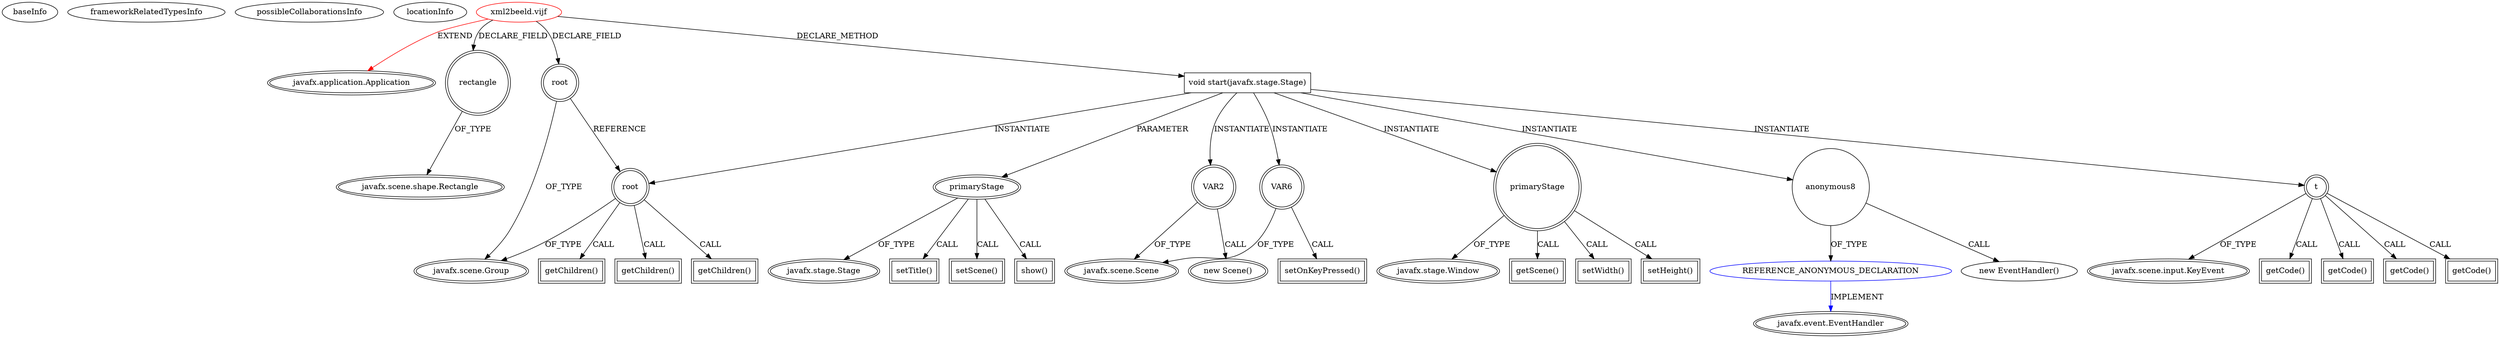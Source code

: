 digraph {
baseInfo[graphId=417,category="extension_graph",isAnonymous=false,possibleRelation=true]
frameworkRelatedTypesInfo[0="javafx.application.Application"]
possibleCollaborationsInfo[0="417~CLIENT_METHOD_DECLARATION-INSTANTIATION-~javafx.application.Application ~javafx.event.EventHandler ~false~true"]
locationInfo[projectName="Ellen102-cirkeltje",filePath="/Ellen102-cirkeltje/cirkeltje-master/src/xml2beeld/vijf.java",contextSignature="vijf",graphId="417"]
0[label="xml2beeld.vijf",vertexType="ROOT_CLIENT_CLASS_DECLARATION",isFrameworkType=false,color=red]
1[label="javafx.application.Application",vertexType="FRAMEWORK_CLASS_TYPE",isFrameworkType=true,peripheries=2]
2[label="rectangle",vertexType="FIELD_DECLARATION",isFrameworkType=true,peripheries=2,shape=circle]
3[label="javafx.scene.shape.Rectangle",vertexType="FRAMEWORK_CLASS_TYPE",isFrameworkType=true,peripheries=2]
4[label="root",vertexType="FIELD_DECLARATION",isFrameworkType=true,peripheries=2,shape=circle]
5[label="javafx.scene.Group",vertexType="FRAMEWORK_CLASS_TYPE",isFrameworkType=true,peripheries=2]
6[label="void start(javafx.stage.Stage)",vertexType="CLIENT_METHOD_DECLARATION",isFrameworkType=false,shape=box]
7[label="primaryStage",vertexType="PARAMETER_DECLARATION",isFrameworkType=true,peripheries=2]
8[label="javafx.stage.Stage",vertexType="FRAMEWORK_CLASS_TYPE",isFrameworkType=true,peripheries=2]
10[label="setTitle()",vertexType="INSIDE_CALL",isFrameworkType=true,peripheries=2,shape=box]
12[label="setScene()",vertexType="INSIDE_CALL",isFrameworkType=true,peripheries=2,shape=box]
14[label="VAR2",vertexType="VARIABLE_EXPRESION",isFrameworkType=true,peripheries=2,shape=circle]
15[label="javafx.scene.Scene",vertexType="FRAMEWORK_CLASS_TYPE",isFrameworkType=true,peripheries=2]
13[label="new Scene()",vertexType="CONSTRUCTOR_CALL",isFrameworkType=true,peripheries=2]
16[label="root",vertexType="VARIABLE_EXPRESION",isFrameworkType=true,peripheries=2,shape=circle]
17[label="getChildren()",vertexType="INSIDE_CALL",isFrameworkType=true,peripheries=2,shape=box]
20[label="getChildren()",vertexType="INSIDE_CALL",isFrameworkType=true,peripheries=2,shape=box]
22[label="getChildren()",vertexType="INSIDE_CALL",isFrameworkType=true,peripheries=2,shape=box]
23[label="VAR6",vertexType="VARIABLE_EXPRESION",isFrameworkType=true,peripheries=2,shape=circle]
24[label="setOnKeyPressed()",vertexType="INSIDE_CALL",isFrameworkType=true,peripheries=2,shape=box]
26[label="primaryStage",vertexType="VARIABLE_EXPRESION",isFrameworkType=true,peripheries=2,shape=circle]
28[label="javafx.stage.Window",vertexType="FRAMEWORK_CLASS_TYPE",isFrameworkType=true,peripheries=2]
27[label="getScene()",vertexType="INSIDE_CALL",isFrameworkType=true,peripheries=2,shape=box]
30[label="anonymous8",vertexType="VARIABLE_EXPRESION",isFrameworkType=false,shape=circle]
31[label="REFERENCE_ANONYMOUS_DECLARATION",vertexType="REFERENCE_ANONYMOUS_DECLARATION",isFrameworkType=false,color=blue]
32[label="javafx.event.EventHandler",vertexType="FRAMEWORK_INTERFACE_TYPE",isFrameworkType=true,peripheries=2]
29[label="new EventHandler()",vertexType="CONSTRUCTOR_CALL",isFrameworkType=false]
33[label="t",vertexType="VARIABLE_EXPRESION",isFrameworkType=true,peripheries=2,shape=circle]
35[label="javafx.scene.input.KeyEvent",vertexType="FRAMEWORK_CLASS_TYPE",isFrameworkType=true,peripheries=2]
34[label="getCode()",vertexType="INSIDE_CALL",isFrameworkType=true,peripheries=2,shape=box]
37[label="getCode()",vertexType="INSIDE_CALL",isFrameworkType=true,peripheries=2,shape=box]
39[label="getCode()",vertexType="INSIDE_CALL",isFrameworkType=true,peripheries=2,shape=box]
41[label="getCode()",vertexType="INSIDE_CALL",isFrameworkType=true,peripheries=2,shape=box]
43[label="setWidth()",vertexType="INSIDE_CALL",isFrameworkType=true,peripheries=2,shape=box]
45[label="setHeight()",vertexType="INSIDE_CALL",isFrameworkType=true,peripheries=2,shape=box]
47[label="show()",vertexType="INSIDE_CALL",isFrameworkType=true,peripheries=2,shape=box]
0->1[label="EXTEND",color=red]
0->2[label="DECLARE_FIELD"]
2->3[label="OF_TYPE"]
0->4[label="DECLARE_FIELD"]
4->5[label="OF_TYPE"]
0->6[label="DECLARE_METHOD"]
7->8[label="OF_TYPE"]
6->7[label="PARAMETER"]
7->10[label="CALL"]
7->12[label="CALL"]
6->14[label="INSTANTIATE"]
14->15[label="OF_TYPE"]
14->13[label="CALL"]
6->16[label="INSTANTIATE"]
4->16[label="REFERENCE"]
16->5[label="OF_TYPE"]
16->17[label="CALL"]
16->20[label="CALL"]
16->22[label="CALL"]
6->23[label="INSTANTIATE"]
23->15[label="OF_TYPE"]
23->24[label="CALL"]
6->26[label="INSTANTIATE"]
26->28[label="OF_TYPE"]
26->27[label="CALL"]
6->30[label="INSTANTIATE"]
31->32[label="IMPLEMENT",color=blue]
30->31[label="OF_TYPE"]
30->29[label="CALL"]
6->33[label="INSTANTIATE"]
33->35[label="OF_TYPE"]
33->34[label="CALL"]
33->37[label="CALL"]
33->39[label="CALL"]
33->41[label="CALL"]
26->43[label="CALL"]
26->45[label="CALL"]
7->47[label="CALL"]
}
